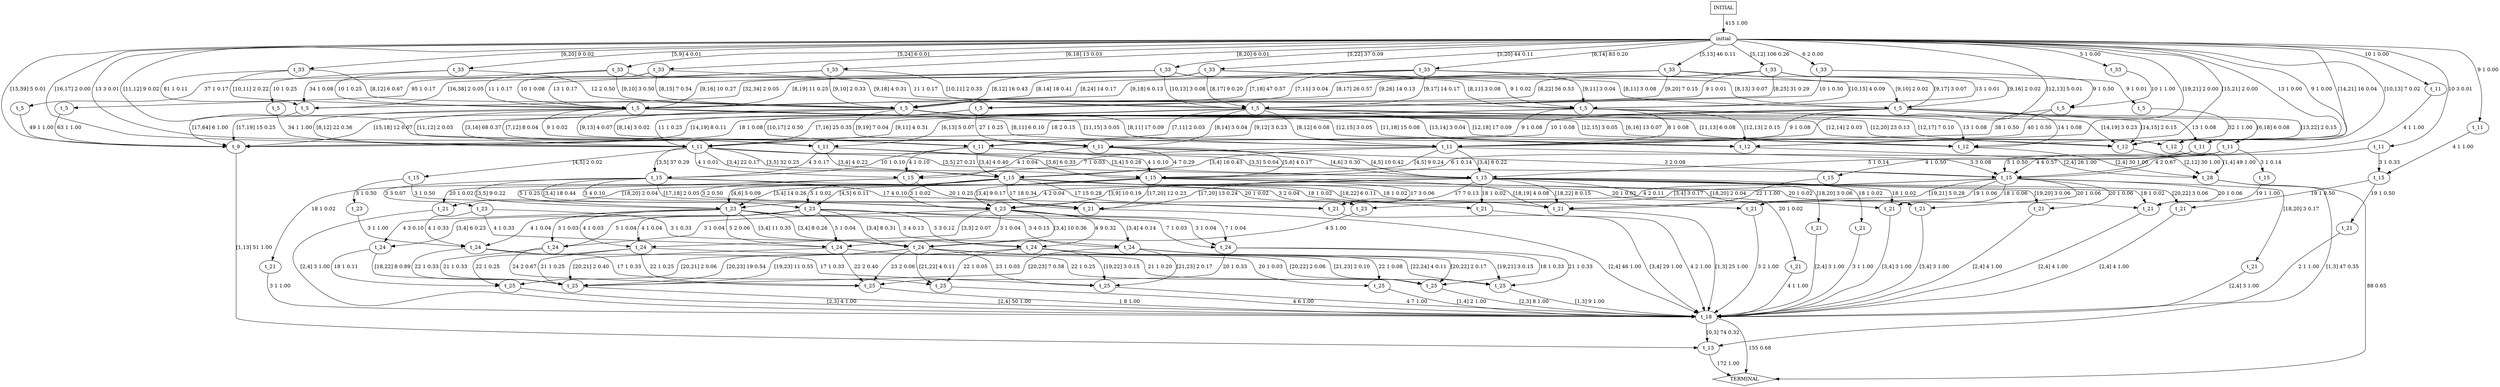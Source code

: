 digraph G {
  0 [label="initial"];
  1 [label="t_11"];
  2 [label="t_11"];
  3 [label="t_11"];
  4 [label="t_11"];
  5 [label="t_11"];
  6 [label="t_11"];
  7 [label="t_11"];
  8 [label="t_11"];
  9 [label="t_11"];
  10 [label="t_11"];
  11 [label="t_12"];
  12 [label="t_12"];
  13 [label="t_12"];
  14 [label="t_12"];
  15 [label="t_13"];
  16 [label="t_15"];
  17 [label="t_15"];
  18 [label="t_15"];
  19 [label="t_15"];
  20 [label="t_15"];
  21 [label="t_15"];
  22 [label="t_15"];
  23 [label="t_15"];
  24 [label="t_15"];
  25 [label="t_15"];
  26 [label="t_18"];
  27 [label="t_21"];
  28 [label="t_21"];
  29 [label="t_21"];
  30 [label="t_21"];
  31 [label="t_21"];
  32 [label="t_21"];
  33 [label="t_21"];
  34 [label="t_21"];
  35 [label="t_21"];
  36 [label="t_21"];
  37 [label="t_21"];
  38 [label="t_21"];
  39 [label="t_21"];
  40 [label="t_21"];
  41 [label="t_21"];
  42 [label="t_21"];
  43 [label="t_21"];
  44 [label="t_23"];
  45 [label="t_23"];
  46 [label="t_23"];
  47 [label="t_23"];
  48 [label="t_23"];
  49 [label="t_23"];
  50 [label="t_24"];
  51 [label="t_24"];
  52 [label="t_24"];
  53 [label="t_24"];
  54 [label="t_24"];
  55 [label="t_24"];
  56 [label="t_24"];
  57 [label="t_24"];
  58 [label="t_24"];
  59 [label="t_25"];
  60 [label="t_25"];
  61 [label="t_25"];
  62 [label="t_25"];
  63 [label="t_25"];
  64 [label="t_25"];
  65 [label="t_25"];
  66 [label="t_25"];
  67 [label="t_28"];
  68 [label="t_33"];
  69 [label="t_33"];
  70 [label="t_33"];
  71 [label="t_33"];
  72 [label="t_33"];
  73 [label="t_33"];
  74 [label="t_33"];
  75 [label="t_33"];
  76 [label="t_33"];
  77 [label="t_33"];
  78 [label="t_33"];
  79 [label="t_33"];
  80 [label="t_5"];
  81 [label="t_5"];
  82 [label="t_5"];
  83 [label="t_5"];
  84 [label="t_5"];
  85 [label="t_5"];
  86 [label="t_5"];
  87 [label="t_5"];
  88 [label="t_5"];
  89 [label="t_5"];
  90 [label="t_5"];
  91 [label="t_5"];
  92 [label="t_9"];
  93 [label="TERMINAL",shape=diamond];
  94 [label="INITIAL",shape=box];
0->1 [label="9 1 0.00"];
0->4 [label="9 1 0.00"];
0->2 [label="10 1 0.00"];
0->10 [label="[16,17] 2 0.00"];
0->3 [label="10 3 0.01"];
0->6 [label="13 3 0.01"];
0->7 [label="[12,13] 5 0.01"];
0->5 [label="[10,13] 7 0.02"];
0->8 [label="[11,12] 9 0.02"];
0->13 [label="13 1 0.00"];
0->12 [label="[15,21] 2 0.00"];
0->11 [label="[19,21] 2 0.00"];
0->14 [label="[14,21] 16 0.04"];
0->68 [label="5 1 0.00"];
0->69 [label="6 2 0.00"];
0->71 [label="[5,9] 4 0.01"];
0->73 [label="[5,24] 6 0.01"];
0->74 [label="[8,20] 6 0.01"];
0->70 [label="[6,20] 9 0.02"];
0->72 [label="[6,18] 13 0.03"];
0->78 [label="[5,22] 37 0.09"];
0->76 [label="[5,20] 44 0.11"];
0->75 [label="[5,13] 46 0.11"];
0->77 [label="[6,14] 83 0.20"];
0->79 [label="[5,12] 106 0.26"];
0->92 [label="[15,59] 5 0.01"];
1->18 [label="4 1 1.00"];
2->23 [label="4 1 1.00"];
3->18 [label="3 1 0.33"];
3->23 [label="4 2 0.67"];
4->17 [label="4 1 0.50"];
4->23 [label="5 1 0.50"];
5->16 [label="3 1 0.14"];
5->25 [label="5 1 0.14"];
5->22 [label="6 1 0.14"];
5->23 [label="4 4 0.57"];
6->21 [label="4 3 0.17"];
6->24 [label="[3,4] 4 0.22"];
6->25 [label="[3,4] 5 0.28"];
6->22 [label="[3,6] 6 0.33"];
7->20 [label="7 1 0.03"];
7->23 [label="3 3 0.08"];
7->25 [label="[3,4] 8 0.22"];
7->22 [label="[4,5] 9 0.24"];
7->24 [label="[3,4] 16 0.43"];
8->20 [label="4 1 0.04"];
8->23 [label="3 2 0.08"];
8->22 [label="[5,6] 4 0.17"];
8->24 [label="4 7 0.29"];
8->25 [label="[4,5] 10 0.42"];
9->20 [label="4 1 0.10"];
9->22 [label="4 1 0.10"];
9->21 [label="10 1 0.10"];
9->25 [label="[4,6] 3 0.30"];
9->24 [label="[3,4] 4 0.40"];
10->20 [label="4 1 0.01"];
10->19 [label="[4,5] 2 0.02"];
10->23 [label="[3,5] 5 0.04"];
10->24 [label="[3,4] 22 0.17"];
10->25 [label="[3,5] 27 0.21"];
10->22 [label="[3,5] 32 0.25"];
10->21 [label="[3,5] 37 0.29"];
11->67 [label="[2,4] 26 1.00"];
12->67 [label="[2,4] 30 1.00"];
13->67 [label="[2,12] 30 1.00"];
14->67 [label="[1,4] 49 1.00"];
15->93 [label=" 172 1.00"];
16->38 [label="19 1 1.00"];
17->41 [label="22 1 1.00"];
18->27 [label="19 1 0.50"];
18->40 [label="19 1 0.50"];
19->44 [label="3 1 0.50"];
19->49 [label="3 1 0.50"];
20->43 [label="20 1 0.25"];
20->48 [label="5 1 0.25"];
20->47 [label="3 2 0.50"];
21->41 [label="20 1 0.02"];
21->43 [label="[17,18] 2 0.05"];
21->42 [label="17 4 0.10"];
21->46 [label="3 3 0.07"];
21->47 [label="3 4 0.10"];
21->48 [label="[3,5] 9 0.22"];
21->49 [label="[3,4] 18 0.44"];
22->38 [label="20 1 0.02"];
22->37 [label="[18,20] 2 0.04"];
22->35 [label="[18,20] 2 0.04"];
22->42 [label="17 3 0.06"];
22->41 [label="[18,19] 4 0.08"];
22->43 [label="[17,20] 12 0.23"];
22->49 [label="[4,5] 6 0.11"];
22->47 [label="[3,4] 9 0.17"];
22->48 [label="[3,4] 14 0.26"];
23->36 [label="18 1 0.06"];
23->31 [label="19 1 0.06"];
23->38 [label="20 1 0.06"];
23->37 [label="20 1 0.06"];
23->39 [label="20 1 0.06"];
23->33 [label="[18,20] 3 0.17"];
23->41 [label="[19,21] 5 0.28"];
23->47 [label="4 2 0.11"];
23->45 [label="[3,4] 3 0.17"];
24->29 [label="18 1 0.02"];
24->31 [label="18 1 0.02"];
24->32 [label="18 1 0.02"];
24->36 [label="20 1 0.02"];
24->35 [label="20 1 0.02"];
24->41 [label="[18,22] 6 0.11"];
24->42 [label="17 15 0.28"];
24->43 [label="17 18 0.34"];
24->47 [label="3 1 0.02"];
24->49 [label="5 1 0.02"];
24->45 [label="3 2 0.04"];
24->48 [label="[4,6] 5 0.09"];
25->38 [label="18 1 0.02"];
25->28 [label="18 1 0.02"];
25->36 [label="18 1 0.02"];
25->32 [label="18 1 0.02"];
25->30 [label="20 1 0.02"];
25->34 [label="[18,20] 3 0.06"];
25->39 [label="[19,20] 3 0.06"];
25->40 [label="[20,22] 3 0.06"];
25->42 [label="17 7 0.13"];
25->41 [label="[18,22] 8 0.15"];
25->43 [label="[17,20] 13 0.24"];
25->48 [label="4 2 0.04"];
25->47 [label="[3,9] 10 0.19"];
26->15 [label="[0,3] 74 0.32"];
26->93 [label=" 155 0.68"];
27->26 [label="2 1 1.00"];
28->26 [label="3 1 1.00"];
29->26 [label="3 1 1.00"];
30->26 [label="4 1 1.00"];
31->26 [label="3 2 1.00"];
32->26 [label="4 2 1.00"];
33->26 [label="[2,4] 3 1.00"];
34->26 [label="[2,4] 3 1.00"];
35->26 [label="[2,4] 3 1.00"];
36->26 [label="[3,4] 3 1.00"];
37->26 [label="[3,4] 3 1.00"];
38->26 [label="[2,4] 4 1.00"];
39->26 [label="[2,4] 4 1.00"];
40->26 [label="[2,4] 4 1.00"];
41->26 [label="[1,3] 25 1.00"];
42->26 [label="[3,4] 29 1.00"];
43->26 [label="[2,4] 46 1.00"];
44->53 [label="3 1 1.00"];
45->58 [label="4 5 1.00"];
46->58 [label="3 1 0.33"];
46->52 [label="4 1 0.33"];
46->53 [label="4 1 0.33"];
47->51 [label="3 1 0.04"];
47->52 [label="3 1 0.04"];
47->54 [label="7 1 0.04"];
47->56 [label="[3,5] 2 0.07"];
47->55 [label="[3,4] 4 0.14"];
47->57 [label="4 9 0.32"];
47->58 [label="[3,4] 10 0.36"];
48->51 [label="3 1 0.03"];
48->56 [label="4 1 0.03"];
48->54 [label="7 1 0.03"];
48->52 [label="5 2 0.06"];
48->50 [label="4 3 0.10"];
48->55 [label="3 4 0.13"];
48->57 [label="[3,4] 8 0.26"];
48->58 [label="[3,4] 11 0.35"];
49->54 [label="3 1 0.04"];
49->53 [label="4 1 0.04"];
49->56 [label="4 1 0.04"];
49->51 [label="5 1 0.04"];
49->52 [label="5 1 0.04"];
49->57 [label="3 3 0.12"];
49->55 [label="3 4 0.15"];
49->50 [label="[3,4] 6 0.23"];
49->58 [label="[3,4] 8 0.31"];
50->60 [label="18 1 0.11"];
50->66 [label="[18,22] 8 0.89"];
51->66 [label="21 1 0.33"];
51->63 [label="24 2 0.67"];
52->65 [label="21 1 0.20"];
52->66 [label="[20,21] 2 0.40"];
52->63 [label="22 2 0.40"];
53->61 [label="17 1 0.33"];
53->62 [label="17 1 0.33"];
53->66 [label="22 1 0.33"];
54->64 [label="18 1 0.33"];
54->63 [label="20 1 0.33"];
54->65 [label="21 1 0.33"];
55->59 [label="22 1 0.08"];
55->64 [label="[20,22] 2 0.17"];
55->62 [label="[21,23] 2 0.17"];
55->66 [label="[20,23] 7 0.58"];
56->66 [label="21 1 0.25"];
56->63 [label="22 1 0.25"];
56->64 [label="22 1 0.25"];
56->60 [label="22 1 0.25"];
57->61 [label="22 1 0.05"];
57->64 [label="[21,23] 2 0.10"];
57->65 [label="[19,21] 3 0.15"];
57->62 [label="[19,22] 3 0.15"];
57->66 [label="[19,23] 11 0.55"];
58->59 [label="20 1 0.03"];
58->62 [label="23 1 0.03"];
58->60 [label="[20,21] 2 0.06"];
58->64 [label="[20,22] 2 0.06"];
58->63 [label="23 2 0.06"];
58->61 [label="[21,22] 4 0.11"];
58->65 [label="[22,24] 4 0.11"];
58->66 [label="[20,23] 19 0.54"];
59->26 [label="[1,4] 2 1.00"];
60->26 [label="[2,3] 4 1.00"];
61->26 [label="4 6 1.00"];
62->26 [label="4 7 1.00"];
63->26 [label="1 8 1.00"];
64->26 [label="[2,3] 8 1.00"];
65->26 [label="[1,3] 9 1.00"];
66->26 [label="[2,4] 50 1.00"];
67->15 [label="[1,3] 47 0.35"];
67->93 [label=" 88 0.65"];
68->85 [label="10 1 1.00"];
69->85 [label="9 1 0.50"];
69->90 [label="10 1 0.50"];
70->84 [label="81 1 0.11"];
70->89 [label="[10,11] 2 0.22"];
70->91 [label="[8,12] 6 0.67"];
71->89 [label="10 1 0.25"];
71->80 [label="10 1 0.25"];
71->91 [label="12 2 0.50"];
72->89 [label="10 1 0.08"];
72->84 [label="34 1 0.08"];
72->90 [label="[9,18] 4 0.31"];
72->91 [label="[8,15] 7 0.54"];
73->87 [label="11 1 0.17"];
73->89 [label="11 1 0.17"];
73->82 [label="37 1 0.17"];
73->91 [label="[9,10] 3 0.50"];
74->89 [label="13 1 0.17"];
74->83 [label="95 1 0.17"];
74->91 [label="[9,10] 2 0.33"];
74->90 [label="[10,11] 2 0.33"];
75->88 [label="[9,17] 3 0.07"];
75->87 [label="[10,15] 4 0.09"];
75->89 [label="[9,18] 6 0.13"];
75->90 [label="[9,20] 7 0.15"];
75->91 [label="[8,17] 26 0.57"];
76->87 [label="9 1 0.02"];
76->84 [label="[32,34] 2 0.05"];
76->88 [label="[8,13] 3 0.07"];
76->90 [label="[8,17] 9 0.20"];
76->89 [label="[8,19] 11 0.25"];
76->91 [label="[8,14] 18 0.41"];
77->88 [label="[9,10] 2 0.02"];
77->86 [label="[7,11] 3 0.04"];
77->87 [label="[9,11] 3 0.04"];
77->89 [label="[8,24] 14 0.17"];
77->90 [label="[9,17] 14 0.17"];
77->91 [label="[7,18] 47 0.57"];
78->84 [label="[16,38] 2 0.05"];
78->87 [label="[8,11] 3 0.08"];
78->88 [label="[8,11] 3 0.08"];
78->90 [label="[10,13] 3 0.08"];
78->89 [label="[9,16] 10 0.27"];
78->91 [label="[8,12] 16 0.43"];
79->86 [label="9 1 0.01"];
79->81 [label="9 1 0.01"];
79->87 [label="13 1 0.01"];
79->88 [label="[9,16] 2 0.02"];
79->89 [label="[9,26] 14 0.13"];
79->90 [label="[8,25] 31 0.29"];
79->91 [label="[8,22] 56 0.53"];
80->10 [label="34 1 1.00"];
81->13 [label="32 1 1.00"];
82->92 [label="49 1 1.00"];
83->92 [label="63 1 1.00"];
84->92 [label="[17,64] 6 1.00"];
85->7 [label="38 1 0.50"];
85->11 [label="40 1 0.50"];
86->10 [label="11 1 0.25"];
86->8 [label="27 1 0.25"];
86->9 [label="[10,17] 2 0.50"];
87->7 [label="8 1 0.08"];
87->9 [label="9 1 0.08"];
87->10 [label="[9,11] 4 0.31"];
87->12 [label="13 1 0.08"];
87->11 [label="[12,13] 2 0.15"];
87->13 [label="[14,19] 3 0.23"];
87->92 [label="18 1 0.08"];
88->7 [label="9 1 0.08"];
88->9 [label="10 1 0.08"];
88->4 [label="13 1 0.08"];
88->10 [label="[9,12] 3 0.23"];
88->12 [label="14 1 0.08"];
88->14 [label="[13,22] 2 0.15"];
88->13 [label="[14,15] 2 0.15"];
88->92 [label="18 2 0.15"];
89->9 [label="9 1 0.02"];
89->6 [label="[11,12] 2 0.03"];
89->8 [label="[9,13] 4 0.07"];
89->7 [label="[8,11] 6 0.10"];
89->10 [label="[8,12] 22 0.36"];
89->14 [label="[12,14] 2 0.03"];
89->11 [label="[11,15] 3 0.05"];
89->13 [label="[12,15] 3 0.05"];
89->12 [label="[12,15] 3 0.05"];
89->92 [label="[17,19] 15 0.25"];
90->9 [label="[7,11] 2 0.03"];
90->8 [label="[8,14] 3 0.04"];
90->6 [label="[6,13] 5 0.07"];
90->7 [label="[8,12] 6 0.08"];
90->10 [label="[7,16] 25 0.35"];
90->11 [label="[13,14] 3 0.04"];
90->14 [label="[6,18] 6 0.08"];
90->12 [label="[11,13] 6 0.08"];
90->13 [label="[12,17] 7 0.10"];
90->92 [label="[14,19] 8 0.11"];
91->9 [label="[8,14] 3 0.02"];
91->8 [label="[9,19] 7 0.04"];
91->6 [label="[7,12] 8 0.04"];
91->7 [label="[8,11] 17 0.09"];
91->10 [label="[3,16] 68 0.37"];
91->13 [label="[6,16] 13 0.07"];
91->11 [label="[11,18] 15 0.08"];
91->12 [label="[12,18] 17 0.09"];
91->14 [label="[12,20] 23 0.13"];
91->92 [label="[15,18] 12 0.07"];
92->15 [label="[1,13] 51 1.00"];
94->0 [label=" 415 1.00"];
}
